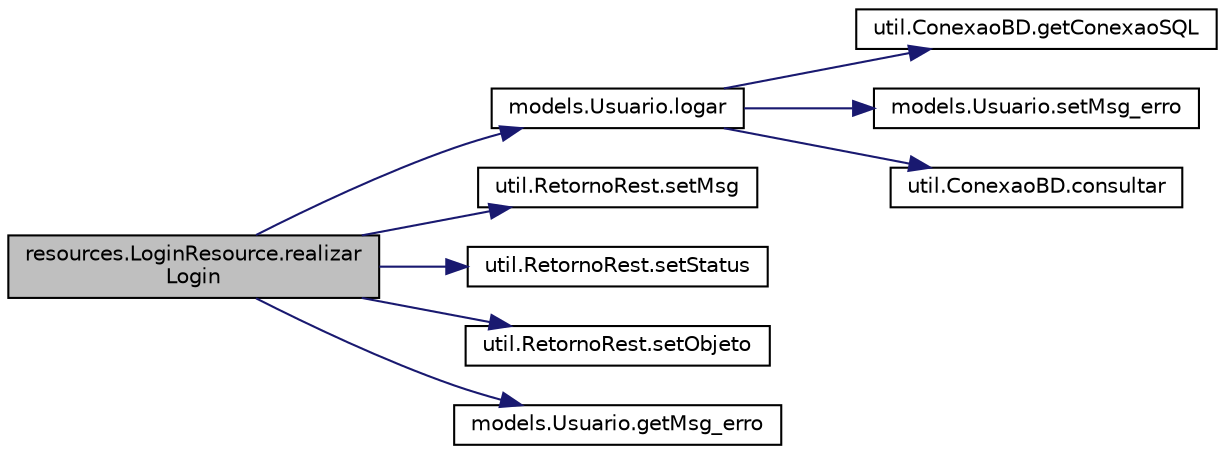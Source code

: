 digraph "resources.LoginResource.realizarLogin"
{
  edge [fontname="Helvetica",fontsize="10",labelfontname="Helvetica",labelfontsize="10"];
  node [fontname="Helvetica",fontsize="10",shape=record];
  rankdir="LR";
  Node0 [label="resources.LoginResource.realizar\lLogin",height=0.2,width=0.4,color="black", fillcolor="grey75", style="filled", fontcolor="black"];
  Node0 -> Node1 [color="midnightblue",fontsize="10",style="solid",fontname="Helvetica"];
  Node1 [label="models.Usuario.logar",height=0.2,width=0.4,color="black", fillcolor="white", style="filled",URL="$classmodels_1_1_usuario.html#ae664bd8ed0ff461509cb852a163374d5"];
  Node1 -> Node2 [color="midnightblue",fontsize="10",style="solid",fontname="Helvetica"];
  Node2 [label="util.ConexaoBD.getConexaoSQL",height=0.2,width=0.4,color="black", fillcolor="white", style="filled",URL="$classutil_1_1_conexao_b_d.html#a165d364f218f96af463950759d00f15c"];
  Node1 -> Node3 [color="midnightblue",fontsize="10",style="solid",fontname="Helvetica"];
  Node3 [label="models.Usuario.setMsg_erro",height=0.2,width=0.4,color="black", fillcolor="white", style="filled",URL="$classmodels_1_1_usuario.html#a7014b0fbb3d31e3f2705ea93b0f5d8f2"];
  Node1 -> Node4 [color="midnightblue",fontsize="10",style="solid",fontname="Helvetica"];
  Node4 [label="util.ConexaoBD.consultar",height=0.2,width=0.4,color="black", fillcolor="white", style="filled",URL="$classutil_1_1_conexao_b_d.html#a845e0da23c66e8fb598ece10a2a028d6"];
  Node0 -> Node5 [color="midnightblue",fontsize="10",style="solid",fontname="Helvetica"];
  Node5 [label="util.RetornoRest.setMsg",height=0.2,width=0.4,color="black", fillcolor="white", style="filled",URL="$classutil_1_1_retorno_rest.html#a1c567559bbfc08da3ac6fc7dc82f2a3a"];
  Node0 -> Node6 [color="midnightblue",fontsize="10",style="solid",fontname="Helvetica"];
  Node6 [label="util.RetornoRest.setStatus",height=0.2,width=0.4,color="black", fillcolor="white", style="filled",URL="$classutil_1_1_retorno_rest.html#a2f113684df67c4b0cfc4ed436729f185"];
  Node0 -> Node7 [color="midnightblue",fontsize="10",style="solid",fontname="Helvetica"];
  Node7 [label="util.RetornoRest.setObjeto",height=0.2,width=0.4,color="black", fillcolor="white", style="filled",URL="$classutil_1_1_retorno_rest.html#a669da96de6f8c158dd76aa9965774aa9"];
  Node0 -> Node8 [color="midnightblue",fontsize="10",style="solid",fontname="Helvetica"];
  Node8 [label="models.Usuario.getMsg_erro",height=0.2,width=0.4,color="black", fillcolor="white", style="filled",URL="$classmodels_1_1_usuario.html#a6f9b6e45b0a01b826ab7bd55cbca3490"];
}
